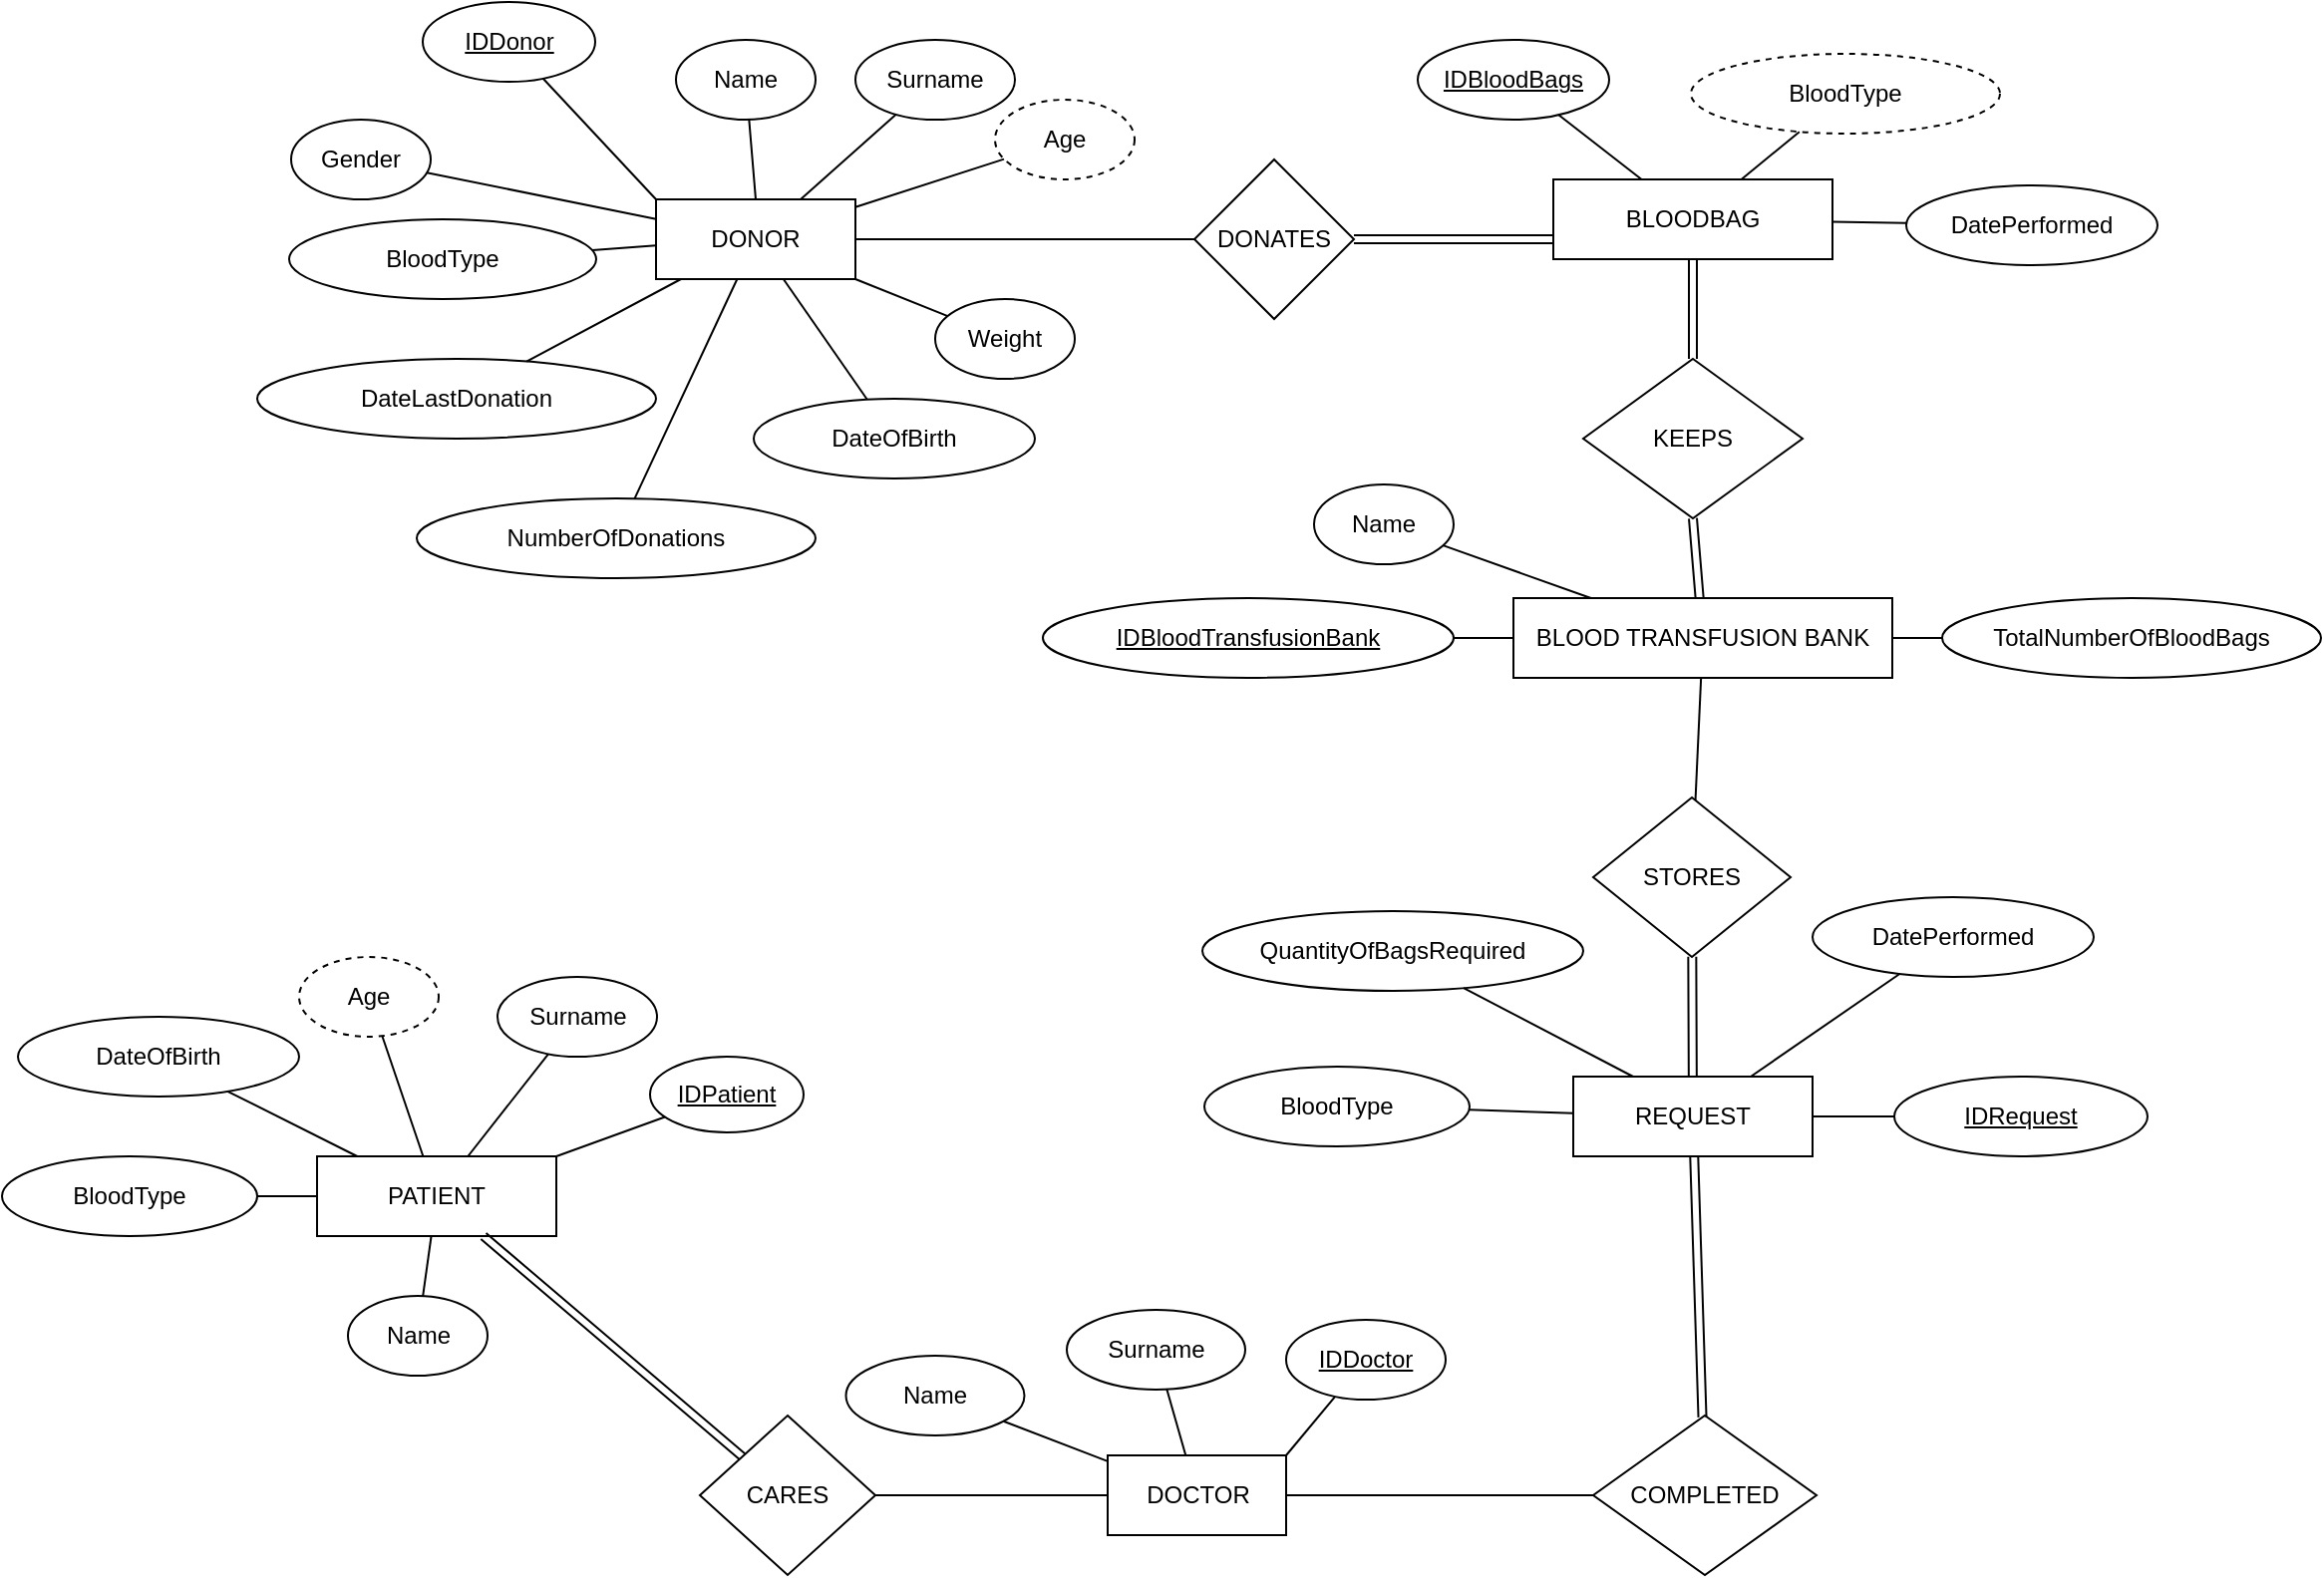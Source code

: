 <mxfile version="21.8.1" type="device">
  <diagram id="qZeqUdPrwPwC5pilTojX" name="Pagina-1">
    <mxGraphModel dx="2219" dy="566" grid="0" gridSize="10" guides="1" tooltips="1" connect="1" arrows="1" fold="1" page="1" pageScale="1" pageWidth="1169" pageHeight="827" background="none" math="0" shadow="0">
      <root>
        <mxCell id="0" />
        <mxCell id="1" parent="0" />
        <mxCell id="unkvNos7uL4znbmB-T0v-7" style="edgeStyle=orthogonalEdgeStyle;rounded=0;orthogonalLoop=1;jettySize=auto;html=1;entryX=0.5;entryY=1;entryDx=0;entryDy=0;strokeColor=none;" parent="1" source="Ihe11CGIwrmDlFELHVHq-1" target="unkvNos7uL4znbmB-T0v-2" edge="1">
          <mxGeometry relative="1" as="geometry" />
        </mxCell>
        <mxCell id="Ihe11CGIwrmDlFELHVHq-1" value="DONOR" style="rounded=0;whiteSpace=wrap;html=1;" parent="1" vertex="1">
          <mxGeometry x="130" y="100" width="100" height="40" as="geometry" />
        </mxCell>
        <mxCell id="unkvNos7uL4znbmB-T0v-2" value="Name" style="ellipse;whiteSpace=wrap;html=1;" parent="1" vertex="1">
          <mxGeometry x="140" y="20" width="70" height="40" as="geometry" />
        </mxCell>
        <mxCell id="unkvNos7uL4znbmB-T0v-3" value="Surname" style="ellipse;whiteSpace=wrap;html=1;" parent="1" vertex="1">
          <mxGeometry x="230" y="20" width="80" height="40" as="geometry" />
        </mxCell>
        <mxCell id="unkvNos7uL4znbmB-T0v-4" value="Gender" style="ellipse;whiteSpace=wrap;html=1;" parent="1" vertex="1">
          <mxGeometry x="-53" y="60" width="70" height="40" as="geometry" />
        </mxCell>
        <mxCell id="unkvNos7uL4znbmB-T0v-5" value="DateOfBirth" style="ellipse;whiteSpace=wrap;html=1;" parent="1" vertex="1">
          <mxGeometry x="179" y="200" width="141" height="40" as="geometry" />
        </mxCell>
        <mxCell id="unkvNos7uL4znbmB-T0v-8" value="" style="endArrow=none;html=1;rounded=0;exitX=0.5;exitY=0;exitDx=0;exitDy=0;" parent="1" source="Ihe11CGIwrmDlFELHVHq-1" target="unkvNos7uL4znbmB-T0v-2" edge="1">
          <mxGeometry width="50" height="50" relative="1" as="geometry">
            <mxPoint x="430" y="230" as="sourcePoint" />
            <mxPoint x="480" y="180" as="targetPoint" />
          </mxGeometry>
        </mxCell>
        <mxCell id="unkvNos7uL4znbmB-T0v-9" value="" style="endArrow=none;html=1;rounded=0;" parent="1" source="Ihe11CGIwrmDlFELHVHq-1" target="unkvNos7uL4znbmB-T0v-3" edge="1">
          <mxGeometry width="50" height="50" relative="1" as="geometry">
            <mxPoint x="430" y="230" as="sourcePoint" />
            <mxPoint x="480" y="180" as="targetPoint" />
          </mxGeometry>
        </mxCell>
        <mxCell id="unkvNos7uL4znbmB-T0v-10" value="" style="endArrow=none;html=1;rounded=0;" parent="1" source="unkvNos7uL4znbmB-T0v-4" target="Ihe11CGIwrmDlFELHVHq-1" edge="1">
          <mxGeometry width="50" height="50" relative="1" as="geometry">
            <mxPoint x="430" y="230" as="sourcePoint" />
            <mxPoint x="480" y="180" as="targetPoint" />
          </mxGeometry>
        </mxCell>
        <mxCell id="unkvNos7uL4znbmB-T0v-11" value="" style="endArrow=none;html=1;rounded=0;" parent="1" source="unkvNos7uL4znbmB-T0v-5" target="Ihe11CGIwrmDlFELHVHq-1" edge="1">
          <mxGeometry width="50" height="50" relative="1" as="geometry">
            <mxPoint x="390" y="230" as="sourcePoint" />
            <mxPoint x="440" y="180" as="targetPoint" />
          </mxGeometry>
        </mxCell>
        <mxCell id="unkvNos7uL4znbmB-T0v-12" value="DONATES" style="rhombus;whiteSpace=wrap;html=1;" parent="1" vertex="1">
          <mxGeometry x="400" y="80" width="80" height="80" as="geometry" />
        </mxCell>
        <mxCell id="unkvNos7uL4znbmB-T0v-15" value="BLOODBAG" style="rounded=0;whiteSpace=wrap;html=1;" parent="1" vertex="1">
          <mxGeometry x="580" y="90" width="140" height="40" as="geometry" />
        </mxCell>
        <mxCell id="unkvNos7uL4znbmB-T0v-17" value="" style="endArrow=none;html=1;rounded=0;exitX=1;exitY=0.5;exitDx=0;exitDy=0;entryX=0;entryY=0.5;entryDx=0;entryDy=0;strokeColor=default;" parent="1" source="Ihe11CGIwrmDlFELHVHq-1" target="unkvNos7uL4znbmB-T0v-12" edge="1">
          <mxGeometry width="50" height="50" relative="1" as="geometry">
            <mxPoint x="390" y="230" as="sourcePoint" />
            <mxPoint x="440" y="180" as="targetPoint" />
          </mxGeometry>
        </mxCell>
        <mxCell id="unkvNos7uL4znbmB-T0v-18" value="" style="endArrow=none;html=1;rounded=0;exitX=1;exitY=0.5;exitDx=0;exitDy=0;entryX=0;entryY=0.75;entryDx=0;entryDy=0;shape=link;" parent="1" source="unkvNos7uL4znbmB-T0v-12" target="unkvNos7uL4znbmB-T0v-15" edge="1">
          <mxGeometry width="50" height="50" relative="1" as="geometry">
            <mxPoint x="520" y="280" as="sourcePoint" />
            <mxPoint x="570" y="230" as="targetPoint" />
          </mxGeometry>
        </mxCell>
        <mxCell id="unkvNos7uL4znbmB-T0v-19" value="BloodType" style="ellipse;whiteSpace=wrap;html=1;" parent="1" vertex="1">
          <mxGeometry x="-54" y="110" width="154" height="40" as="geometry" />
        </mxCell>
        <mxCell id="unkvNos7uL4znbmB-T0v-20" value="" style="endArrow=none;html=1;rounded=0;" parent="1" source="unkvNos7uL4znbmB-T0v-19" target="Ihe11CGIwrmDlFELHVHq-1" edge="1">
          <mxGeometry width="50" height="50" relative="1" as="geometry">
            <mxPoint x="390" y="230" as="sourcePoint" />
            <mxPoint x="440" y="180" as="targetPoint" />
          </mxGeometry>
        </mxCell>
        <mxCell id="unkvNos7uL4znbmB-T0v-21" value="BloodType" style="ellipse;whiteSpace=wrap;html=1;dashed=1;" parent="1" vertex="1">
          <mxGeometry x="649" y="27" width="155" height="40" as="geometry" />
        </mxCell>
        <mxCell id="unkvNos7uL4znbmB-T0v-22" value="IDBloodBags" style="ellipse;whiteSpace=wrap;html=1;fontStyle=4" parent="1" vertex="1">
          <mxGeometry x="512" y="20" width="96" height="40" as="geometry" />
        </mxCell>
        <mxCell id="unkvNos7uL4znbmB-T0v-23" value="" style="endArrow=none;html=1;rounded=0;" parent="1" source="unkvNos7uL4znbmB-T0v-15" target="unkvNos7uL4znbmB-T0v-22" edge="1">
          <mxGeometry width="50" height="50" relative="1" as="geometry">
            <mxPoint x="520" y="230" as="sourcePoint" />
            <mxPoint x="570" y="180" as="targetPoint" />
          </mxGeometry>
        </mxCell>
        <mxCell id="unkvNos7uL4znbmB-T0v-24" value="" style="endArrow=none;html=1;rounded=0;" parent="1" source="unkvNos7uL4znbmB-T0v-21" target="unkvNos7uL4znbmB-T0v-15" edge="1">
          <mxGeometry width="50" height="50" relative="1" as="geometry">
            <mxPoint x="726.393" y="59.072" as="sourcePoint" />
            <mxPoint x="590" y="170" as="targetPoint" />
          </mxGeometry>
        </mxCell>
        <mxCell id="unkvNos7uL4znbmB-T0v-25" value="KEEPS" style="rhombus;whiteSpace=wrap;html=1;" parent="1" vertex="1">
          <mxGeometry x="595" y="180" width="110" height="80" as="geometry" />
        </mxCell>
        <mxCell id="unkvNos7uL4znbmB-T0v-26" value="" style="endArrow=none;html=1;rounded=0;exitX=0.5;exitY=0;exitDx=0;exitDy=0;shape=link;" parent="1" source="unkvNos7uL4znbmB-T0v-25" target="unkvNos7uL4znbmB-T0v-15" edge="1">
          <mxGeometry width="50" height="50" relative="1" as="geometry">
            <mxPoint x="520" y="280" as="sourcePoint" />
            <mxPoint x="570" y="230" as="targetPoint" />
          </mxGeometry>
        </mxCell>
        <mxCell id="unkvNos7uL4znbmB-T0v-27" value="BLOOD TRANSFUSION BANK" style="rounded=0;whiteSpace=wrap;html=1;" parent="1" vertex="1">
          <mxGeometry x="560" y="300" width="190" height="40" as="geometry" />
        </mxCell>
        <mxCell id="unkvNos7uL4znbmB-T0v-28" value="" style="endArrow=none;html=1;rounded=0;entryX=0.5;entryY=1;entryDx=0;entryDy=0;shape=link;" parent="1" source="unkvNos7uL4znbmB-T0v-27" target="unkvNos7uL4znbmB-T0v-25" edge="1">
          <mxGeometry width="50" height="50" relative="1" as="geometry">
            <mxPoint x="520" y="280" as="sourcePoint" />
            <mxPoint x="570" y="230" as="targetPoint" />
          </mxGeometry>
        </mxCell>
        <mxCell id="unkvNos7uL4znbmB-T0v-29" value="IDBloodTransfusionBank" style="ellipse;whiteSpace=wrap;html=1;fontStyle=4" parent="1" vertex="1">
          <mxGeometry x="324" y="300" width="206" height="40" as="geometry" />
        </mxCell>
        <mxCell id="unkvNos7uL4znbmB-T0v-30" value="TotalNumberOfBloodBags" style="ellipse;whiteSpace=wrap;html=1;" parent="1" vertex="1">
          <mxGeometry x="775" y="300" width="190" height="40" as="geometry" />
        </mxCell>
        <mxCell id="unkvNos7uL4znbmB-T0v-31" value="" style="endArrow=none;html=1;rounded=0;" parent="1" source="unkvNos7uL4znbmB-T0v-27" target="unkvNos7uL4znbmB-T0v-29" edge="1">
          <mxGeometry width="50" height="50" relative="1" as="geometry">
            <mxPoint x="520" y="280" as="sourcePoint" />
            <mxPoint x="570" y="230" as="targetPoint" />
          </mxGeometry>
        </mxCell>
        <mxCell id="unkvNos7uL4znbmB-T0v-32" value="" style="endArrow=none;html=1;rounded=0;" parent="1" source="unkvNos7uL4znbmB-T0v-27" target="unkvNos7uL4znbmB-T0v-30" edge="1">
          <mxGeometry width="50" height="50" relative="1" as="geometry">
            <mxPoint x="520" y="280" as="sourcePoint" />
            <mxPoint x="570" y="230" as="targetPoint" />
          </mxGeometry>
        </mxCell>
        <mxCell id="unkvNos7uL4znbmB-T0v-34" value="STORES" style="rhombus;whiteSpace=wrap;html=1;" parent="1" vertex="1">
          <mxGeometry x="600" y="400" width="99" height="80" as="geometry" />
        </mxCell>
        <mxCell id="unkvNos7uL4znbmB-T0v-35" value="DateLastDonation" style="ellipse;whiteSpace=wrap;html=1;" parent="1" vertex="1">
          <mxGeometry x="-70" y="180" width="200" height="40" as="geometry" />
        </mxCell>
        <mxCell id="unkvNos7uL4znbmB-T0v-36" value="NumberOfDonations" style="ellipse;whiteSpace=wrap;html=1;" parent="1" vertex="1">
          <mxGeometry x="10" y="250" width="200" height="40" as="geometry" />
        </mxCell>
        <mxCell id="unkvNos7uL4znbmB-T0v-37" value="" style="endArrow=none;html=1;rounded=0;" parent="1" source="unkvNos7uL4znbmB-T0v-35" target="Ihe11CGIwrmDlFELHVHq-1" edge="1">
          <mxGeometry width="50" height="50" relative="1" as="geometry">
            <mxPoint x="410" y="260" as="sourcePoint" />
            <mxPoint x="460" y="210" as="targetPoint" />
          </mxGeometry>
        </mxCell>
        <mxCell id="unkvNos7uL4znbmB-T0v-38" value="" style="endArrow=none;html=1;rounded=0;" parent="1" source="unkvNos7uL4znbmB-T0v-36" target="Ihe11CGIwrmDlFELHVHq-1" edge="1">
          <mxGeometry width="50" height="50" relative="1" as="geometry">
            <mxPoint x="250" y="260" as="sourcePoint" />
            <mxPoint x="300" y="210" as="targetPoint" />
          </mxGeometry>
        </mxCell>
        <mxCell id="unkvNos7uL4znbmB-T0v-39" value="REQUEST" style="rounded=0;whiteSpace=wrap;html=1;" parent="1" vertex="1">
          <mxGeometry x="590" y="540" width="120" height="40" as="geometry" />
        </mxCell>
        <mxCell id="unkvNos7uL4znbmB-T0v-40" value="" style="endArrow=none;html=1;rounded=0;" parent="1" source="unkvNos7uL4znbmB-T0v-34" target="unkvNos7uL4znbmB-T0v-27" edge="1">
          <mxGeometry width="50" height="50" relative="1" as="geometry">
            <mxPoint x="500" y="440" as="sourcePoint" />
            <mxPoint x="550" y="390" as="targetPoint" />
          </mxGeometry>
        </mxCell>
        <mxCell id="unkvNos7uL4znbmB-T0v-41" value="IDRequest" style="ellipse;whiteSpace=wrap;html=1;fontStyle=4" parent="1" vertex="1">
          <mxGeometry x="751" y="540" width="127" height="40" as="geometry" />
        </mxCell>
        <mxCell id="unkvNos7uL4znbmB-T0v-42" value="DatePerformed" style="ellipse;whiteSpace=wrap;html=1;" parent="1" vertex="1">
          <mxGeometry x="710" y="450" width="141" height="40" as="geometry" />
        </mxCell>
        <mxCell id="unkvNos7uL4znbmB-T0v-43" value="" style="endArrow=none;html=1;rounded=0;shape=link;" parent="1" source="unkvNos7uL4znbmB-T0v-39" target="unkvNos7uL4znbmB-T0v-34" edge="1">
          <mxGeometry width="50" height="50" relative="1" as="geometry">
            <mxPoint x="410" y="360" as="sourcePoint" />
            <mxPoint x="460" y="310" as="targetPoint" />
          </mxGeometry>
        </mxCell>
        <mxCell id="unkvNos7uL4znbmB-T0v-47" value="BloodType" style="ellipse;whiteSpace=wrap;html=1;" parent="1" vertex="1">
          <mxGeometry x="405" y="535" width="133" height="40" as="geometry" />
        </mxCell>
        <mxCell id="unkvNos7uL4znbmB-T0v-48" value="QuantityOfBagsRequired" style="ellipse;whiteSpace=wrap;html=1;" parent="1" vertex="1">
          <mxGeometry x="404" y="457" width="191" height="40" as="geometry" />
        </mxCell>
        <mxCell id="unkvNos7uL4znbmB-T0v-49" value="" style="endArrow=none;html=1;rounded=0;" parent="1" source="unkvNos7uL4znbmB-T0v-41" target="unkvNos7uL4znbmB-T0v-39" edge="1">
          <mxGeometry width="50" height="50" relative="1" as="geometry">
            <mxPoint x="630" y="600" as="sourcePoint" />
            <mxPoint x="680" y="550" as="targetPoint" />
          </mxGeometry>
        </mxCell>
        <mxCell id="unkvNos7uL4znbmB-T0v-51" value="" style="endArrow=none;html=1;rounded=0;" parent="1" source="unkvNos7uL4znbmB-T0v-39" target="unkvNos7uL4znbmB-T0v-42" edge="1">
          <mxGeometry width="50" height="50" relative="1" as="geometry">
            <mxPoint x="550" y="560" as="sourcePoint" />
            <mxPoint x="600" y="510" as="targetPoint" />
          </mxGeometry>
        </mxCell>
        <mxCell id="unkvNos7uL4znbmB-T0v-53" value="" style="endArrow=none;html=1;rounded=0;" parent="1" source="unkvNos7uL4znbmB-T0v-47" target="unkvNos7uL4znbmB-T0v-39" edge="1">
          <mxGeometry width="50" height="50" relative="1" as="geometry">
            <mxPoint x="550" y="560" as="sourcePoint" />
            <mxPoint x="600" y="510" as="targetPoint" />
          </mxGeometry>
        </mxCell>
        <mxCell id="unkvNos7uL4znbmB-T0v-54" value="" style="endArrow=none;html=1;rounded=0;exitX=0.25;exitY=0;exitDx=0;exitDy=0;" parent="1" source="unkvNos7uL4znbmB-T0v-39" target="unkvNos7uL4znbmB-T0v-48" edge="1">
          <mxGeometry width="50" height="50" relative="1" as="geometry">
            <mxPoint x="403" y="490.892" as="sourcePoint" />
            <mxPoint x="293" y="447" as="targetPoint" />
          </mxGeometry>
        </mxCell>
        <mxCell id="unkvNos7uL4znbmB-T0v-56" value="DOCTOR" style="rounded=0;whiteSpace=wrap;html=1;" parent="1" vertex="1">
          <mxGeometry x="356.5" y="730" width="89.5" height="40" as="geometry" />
        </mxCell>
        <mxCell id="unkvNos7uL4znbmB-T0v-57" value="COMPLETED" style="rhombus;whiteSpace=wrap;html=1;" parent="1" vertex="1">
          <mxGeometry x="600" y="710" width="112" height="80" as="geometry" />
        </mxCell>
        <mxCell id="unkvNos7uL4znbmB-T0v-58" value="" style="endArrow=none;html=1;rounded=0;shape=link;" parent="1" source="unkvNos7uL4znbmB-T0v-57" target="unkvNos7uL4znbmB-T0v-39" edge="1">
          <mxGeometry width="50" height="50" relative="1" as="geometry">
            <mxPoint x="530" y="660" as="sourcePoint" />
            <mxPoint x="580" y="610" as="targetPoint" />
          </mxGeometry>
        </mxCell>
        <mxCell id="unkvNos7uL4znbmB-T0v-59" value="" style="endArrow=none;html=1;rounded=0;" parent="1" source="unkvNos7uL4znbmB-T0v-56" target="unkvNos7uL4znbmB-T0v-57" edge="1">
          <mxGeometry width="50" height="50" relative="1" as="geometry">
            <mxPoint x="530" y="720" as="sourcePoint" />
            <mxPoint x="580" y="670" as="targetPoint" />
          </mxGeometry>
        </mxCell>
        <mxCell id="PpudCq2GCZwwl4-k7jyJ-1" value="Name" style="ellipse;whiteSpace=wrap;html=1;" parent="1" vertex="1">
          <mxGeometry x="225.25" y="680" width="89.5" height="40" as="geometry" />
        </mxCell>
        <mxCell id="PpudCq2GCZwwl4-k7jyJ-2" value="Surname" style="ellipse;whiteSpace=wrap;html=1;" parent="1" vertex="1">
          <mxGeometry x="336" y="657" width="89.5" height="40" as="geometry" />
        </mxCell>
        <mxCell id="PpudCq2GCZwwl4-k7jyJ-9" value="" style="endArrow=none;html=1;rounded=0;" parent="1" source="PpudCq2GCZwwl4-k7jyJ-2" target="unkvNos7uL4znbmB-T0v-56" edge="1">
          <mxGeometry width="50" height="50" relative="1" as="geometry">
            <mxPoint x="206" y="870" as="sourcePoint" />
            <mxPoint x="256" y="820" as="targetPoint" />
          </mxGeometry>
        </mxCell>
        <mxCell id="PpudCq2GCZwwl4-k7jyJ-10" value="" style="endArrow=none;html=1;rounded=0;" parent="1" source="PpudCq2GCZwwl4-k7jyJ-1" target="unkvNos7uL4znbmB-T0v-56" edge="1">
          <mxGeometry width="50" height="50" relative="1" as="geometry">
            <mxPoint x="256" y="910" as="sourcePoint" />
            <mxPoint x="376" y="820" as="targetPoint" />
          </mxGeometry>
        </mxCell>
        <mxCell id="PpudCq2GCZwwl4-k7jyJ-11" value="CARES" style="rhombus;whiteSpace=wrap;html=1;" parent="1" vertex="1">
          <mxGeometry x="152" y="710" width="88" height="80" as="geometry" />
        </mxCell>
        <mxCell id="PpudCq2GCZwwl4-k7jyJ-12" value="" style="endArrow=none;html=1;rounded=0;" parent="1" source="PpudCq2GCZwwl4-k7jyJ-11" target="unkvNos7uL4znbmB-T0v-56" edge="1">
          <mxGeometry width="50" height="50" relative="1" as="geometry">
            <mxPoint x="530" y="690" as="sourcePoint" />
            <mxPoint x="580" y="640" as="targetPoint" />
          </mxGeometry>
        </mxCell>
        <mxCell id="PpudCq2GCZwwl4-k7jyJ-13" value="PATIENT" style="rounded=0;whiteSpace=wrap;html=1;" parent="1" vertex="1">
          <mxGeometry x="-40" y="580" width="120" height="40" as="geometry" />
        </mxCell>
        <mxCell id="PpudCq2GCZwwl4-k7jyJ-14" value="" style="endArrow=none;html=1;rounded=0;shape=link;" parent="1" source="PpudCq2GCZwwl4-k7jyJ-13" target="PpudCq2GCZwwl4-k7jyJ-11" edge="1">
          <mxGeometry width="50" height="50" relative="1" as="geometry">
            <mxPoint x="-20" y="560" as="sourcePoint" />
            <mxPoint x="30" y="510" as="targetPoint" />
          </mxGeometry>
        </mxCell>
        <mxCell id="PpudCq2GCZwwl4-k7jyJ-16" value="Name" style="ellipse;whiteSpace=wrap;html=1;" parent="1" vertex="1">
          <mxGeometry x="-24.5" y="650" width="70" height="40" as="geometry" />
        </mxCell>
        <mxCell id="PpudCq2GCZwwl4-k7jyJ-17" value="Surname" style="ellipse;whiteSpace=wrap;html=1;" parent="1" vertex="1">
          <mxGeometry x="50.5" y="490" width="80" height="40" as="geometry" />
        </mxCell>
        <mxCell id="PpudCq2GCZwwl4-k7jyJ-18" value="DateOfBirth" style="ellipse;whiteSpace=wrap;html=1;" parent="1" vertex="1">
          <mxGeometry x="-190" y="510" width="141" height="40" as="geometry" />
        </mxCell>
        <mxCell id="PpudCq2GCZwwl4-k7jyJ-19" value="BloodType" style="ellipse;whiteSpace=wrap;html=1;" parent="1" vertex="1">
          <mxGeometry x="-198" y="580" width="128" height="40" as="geometry" />
        </mxCell>
        <mxCell id="PpudCq2GCZwwl4-k7jyJ-21" value="" style="endArrow=none;html=1;rounded=0;" parent="1" source="PpudCq2GCZwwl4-k7jyJ-17" target="PpudCq2GCZwwl4-k7jyJ-13" edge="1">
          <mxGeometry width="50" height="50" relative="1" as="geometry">
            <mxPoint x="100" y="670" as="sourcePoint" />
            <mxPoint x="150" y="630" as="targetPoint" />
          </mxGeometry>
        </mxCell>
        <mxCell id="PpudCq2GCZwwl4-k7jyJ-22" value="" style="endArrow=none;html=1;rounded=0;" parent="1" source="PpudCq2GCZwwl4-k7jyJ-16" target="PpudCq2GCZwwl4-k7jyJ-13" edge="1">
          <mxGeometry width="50" height="50" relative="1" as="geometry">
            <mxPoint x="-330" y="650" as="sourcePoint" />
            <mxPoint x="-280" y="600" as="targetPoint" />
          </mxGeometry>
        </mxCell>
        <mxCell id="PpudCq2GCZwwl4-k7jyJ-24" value="" style="endArrow=none;html=1;rounded=0;" parent="1" source="PpudCq2GCZwwl4-k7jyJ-18" target="PpudCq2GCZwwl4-k7jyJ-13" edge="1">
          <mxGeometry width="50" height="50" relative="1" as="geometry">
            <mxPoint x="-200" y="690" as="sourcePoint" />
            <mxPoint x="-150" y="640" as="targetPoint" />
          </mxGeometry>
        </mxCell>
        <mxCell id="PpudCq2GCZwwl4-k7jyJ-25" value="" style="endArrow=none;html=1;rounded=0;" parent="1" source="PpudCq2GCZwwl4-k7jyJ-19" target="PpudCq2GCZwwl4-k7jyJ-13" edge="1">
          <mxGeometry width="50" height="50" relative="1" as="geometry">
            <mxPoint x="-390" y="650" as="sourcePoint" />
            <mxPoint x="-340" y="600" as="targetPoint" />
          </mxGeometry>
        </mxCell>
        <mxCell id="PpudCq2GCZwwl4-k7jyJ-26" value="Age" style="ellipse;whiteSpace=wrap;html=1;dashed=1;" parent="1" vertex="1">
          <mxGeometry x="300" y="50" width="70" height="40" as="geometry" />
        </mxCell>
        <mxCell id="PpudCq2GCZwwl4-k7jyJ-27" value="" style="endArrow=none;html=1;rounded=0;" parent="1" source="Ihe11CGIwrmDlFELHVHq-1" target="PpudCq2GCZwwl4-k7jyJ-26" edge="1">
          <mxGeometry width="50" height="50" relative="1" as="geometry">
            <mxPoint x="10" y="480" as="sourcePoint" />
            <mxPoint x="60" y="430" as="targetPoint" />
          </mxGeometry>
        </mxCell>
        <mxCell id="PpudCq2GCZwwl4-k7jyJ-28" value="Age" style="ellipse;whiteSpace=wrap;html=1;dashed=1;" parent="1" vertex="1">
          <mxGeometry x="-49" y="480" width="70" height="40" as="geometry" />
        </mxCell>
        <mxCell id="PpudCq2GCZwwl4-k7jyJ-29" value="" style="endArrow=none;html=1;rounded=0;" parent="1" source="PpudCq2GCZwwl4-k7jyJ-13" target="PpudCq2GCZwwl4-k7jyJ-28" edge="1">
          <mxGeometry width="50" height="50" relative="1" as="geometry">
            <mxPoint x="-260" y="410" as="sourcePoint" />
            <mxPoint x="-210" y="360" as="targetPoint" />
          </mxGeometry>
        </mxCell>
        <mxCell id="htRWWbLu8gjK7PyzOV2Z-1" value="Weight" style="ellipse;whiteSpace=wrap;html=1;" parent="1" vertex="1">
          <mxGeometry x="270" y="150" width="70" height="40" as="geometry" />
        </mxCell>
        <mxCell id="htRWWbLu8gjK7PyzOV2Z-2" value="" style="endArrow=none;html=1;rounded=0;" parent="1" source="Ihe11CGIwrmDlFELHVHq-1" target="htRWWbLu8gjK7PyzOV2Z-1" edge="1">
          <mxGeometry width="50" height="50" relative="1" as="geometry">
            <mxPoint x="250" y="290" as="sourcePoint" />
            <mxPoint x="300" y="240" as="targetPoint" />
          </mxGeometry>
        </mxCell>
        <mxCell id="Pd9AMwImQdeY3n7Dk4yO-1" value="IDDonor" style="ellipse;whiteSpace=wrap;html=1;fontStyle=4" parent="1" vertex="1">
          <mxGeometry x="13" y="1" width="86.5" height="40" as="geometry" />
        </mxCell>
        <mxCell id="Pd9AMwImQdeY3n7Dk4yO-2" value="" style="endArrow=none;html=1;rounded=0;exitX=0;exitY=0;exitDx=0;exitDy=0;" parent="1" source="Ihe11CGIwrmDlFELHVHq-1" target="Pd9AMwImQdeY3n7Dk4yO-1" edge="1">
          <mxGeometry width="50" height="50" relative="1" as="geometry">
            <mxPoint x="122.556" y="110.0" as="sourcePoint" />
            <mxPoint x="465" y="143" as="targetPoint" />
          </mxGeometry>
        </mxCell>
        <mxCell id="Pd9AMwImQdeY3n7Dk4yO-3" value="IDDoctor" style="ellipse;whiteSpace=wrap;html=1;fontStyle=4" parent="1" vertex="1">
          <mxGeometry x="446" y="662" width="80" height="40" as="geometry" />
        </mxCell>
        <mxCell id="Pd9AMwImQdeY3n7Dk4yO-4" value="" style="endArrow=none;html=1;rounded=0;exitX=1;exitY=0;exitDx=0;exitDy=0;" parent="1" source="unkvNos7uL4znbmB-T0v-56" target="Pd9AMwImQdeY3n7Dk4yO-3" edge="1">
          <mxGeometry width="50" height="50" relative="1" as="geometry">
            <mxPoint x="436" y="841" as="sourcePoint" />
            <mxPoint x="542" y="811" as="targetPoint" />
          </mxGeometry>
        </mxCell>
        <mxCell id="Pd9AMwImQdeY3n7Dk4yO-5" value="IDPatient" style="ellipse;whiteSpace=wrap;html=1;fontStyle=4" parent="1" vertex="1">
          <mxGeometry x="127" y="530" width="77" height="38" as="geometry" />
        </mxCell>
        <mxCell id="Pd9AMwImQdeY3n7Dk4yO-6" value="" style="endArrow=none;html=1;rounded=0;entryX=1;entryY=0;entryDx=0;entryDy=0;" parent="1" source="Pd9AMwImQdeY3n7Dk4yO-5" target="PpudCq2GCZwwl4-k7jyJ-13" edge="1">
          <mxGeometry width="50" height="50" relative="1" as="geometry">
            <mxPoint x="-220" y="733" as="sourcePoint" />
            <mxPoint x="210" y="553" as="targetPoint" />
          </mxGeometry>
        </mxCell>
        <mxCell id="Pd9AMwImQdeY3n7Dk4yO-9" value="Name" style="ellipse;whiteSpace=wrap;html=1;fontStyle=0" parent="1" vertex="1">
          <mxGeometry x="460" y="243" width="70" height="40" as="geometry" />
        </mxCell>
        <mxCell id="Pd9AMwImQdeY3n7Dk4yO-10" value="" style="endArrow=none;html=1;rounded=0;" parent="1" source="unkvNos7uL4znbmB-T0v-27" target="Pd9AMwImQdeY3n7Dk4yO-9" edge="1">
          <mxGeometry width="50" height="50" relative="1" as="geometry">
            <mxPoint x="560" y="382" as="sourcePoint" />
            <mxPoint x="570" y="292" as="targetPoint" />
          </mxGeometry>
        </mxCell>
        <mxCell id="Pd9AMwImQdeY3n7Dk4yO-12" value="DatePerformed" style="ellipse;whiteSpace=wrap;html=1;fontStyle=0" parent="1" vertex="1">
          <mxGeometry x="757" y="93" width="126" height="40" as="geometry" />
        </mxCell>
        <mxCell id="Pd9AMwImQdeY3n7Dk4yO-13" value="" style="endArrow=none;html=1;rounded=0;" parent="1" source="unkvNos7uL4znbmB-T0v-15" target="Pd9AMwImQdeY3n7Dk4yO-12" edge="1">
          <mxGeometry width="50" height="50" relative="1" as="geometry">
            <mxPoint x="880" y="180" as="sourcePoint" />
            <mxPoint x="826" y="270" as="targetPoint" />
          </mxGeometry>
        </mxCell>
      </root>
    </mxGraphModel>
  </diagram>
</mxfile>
